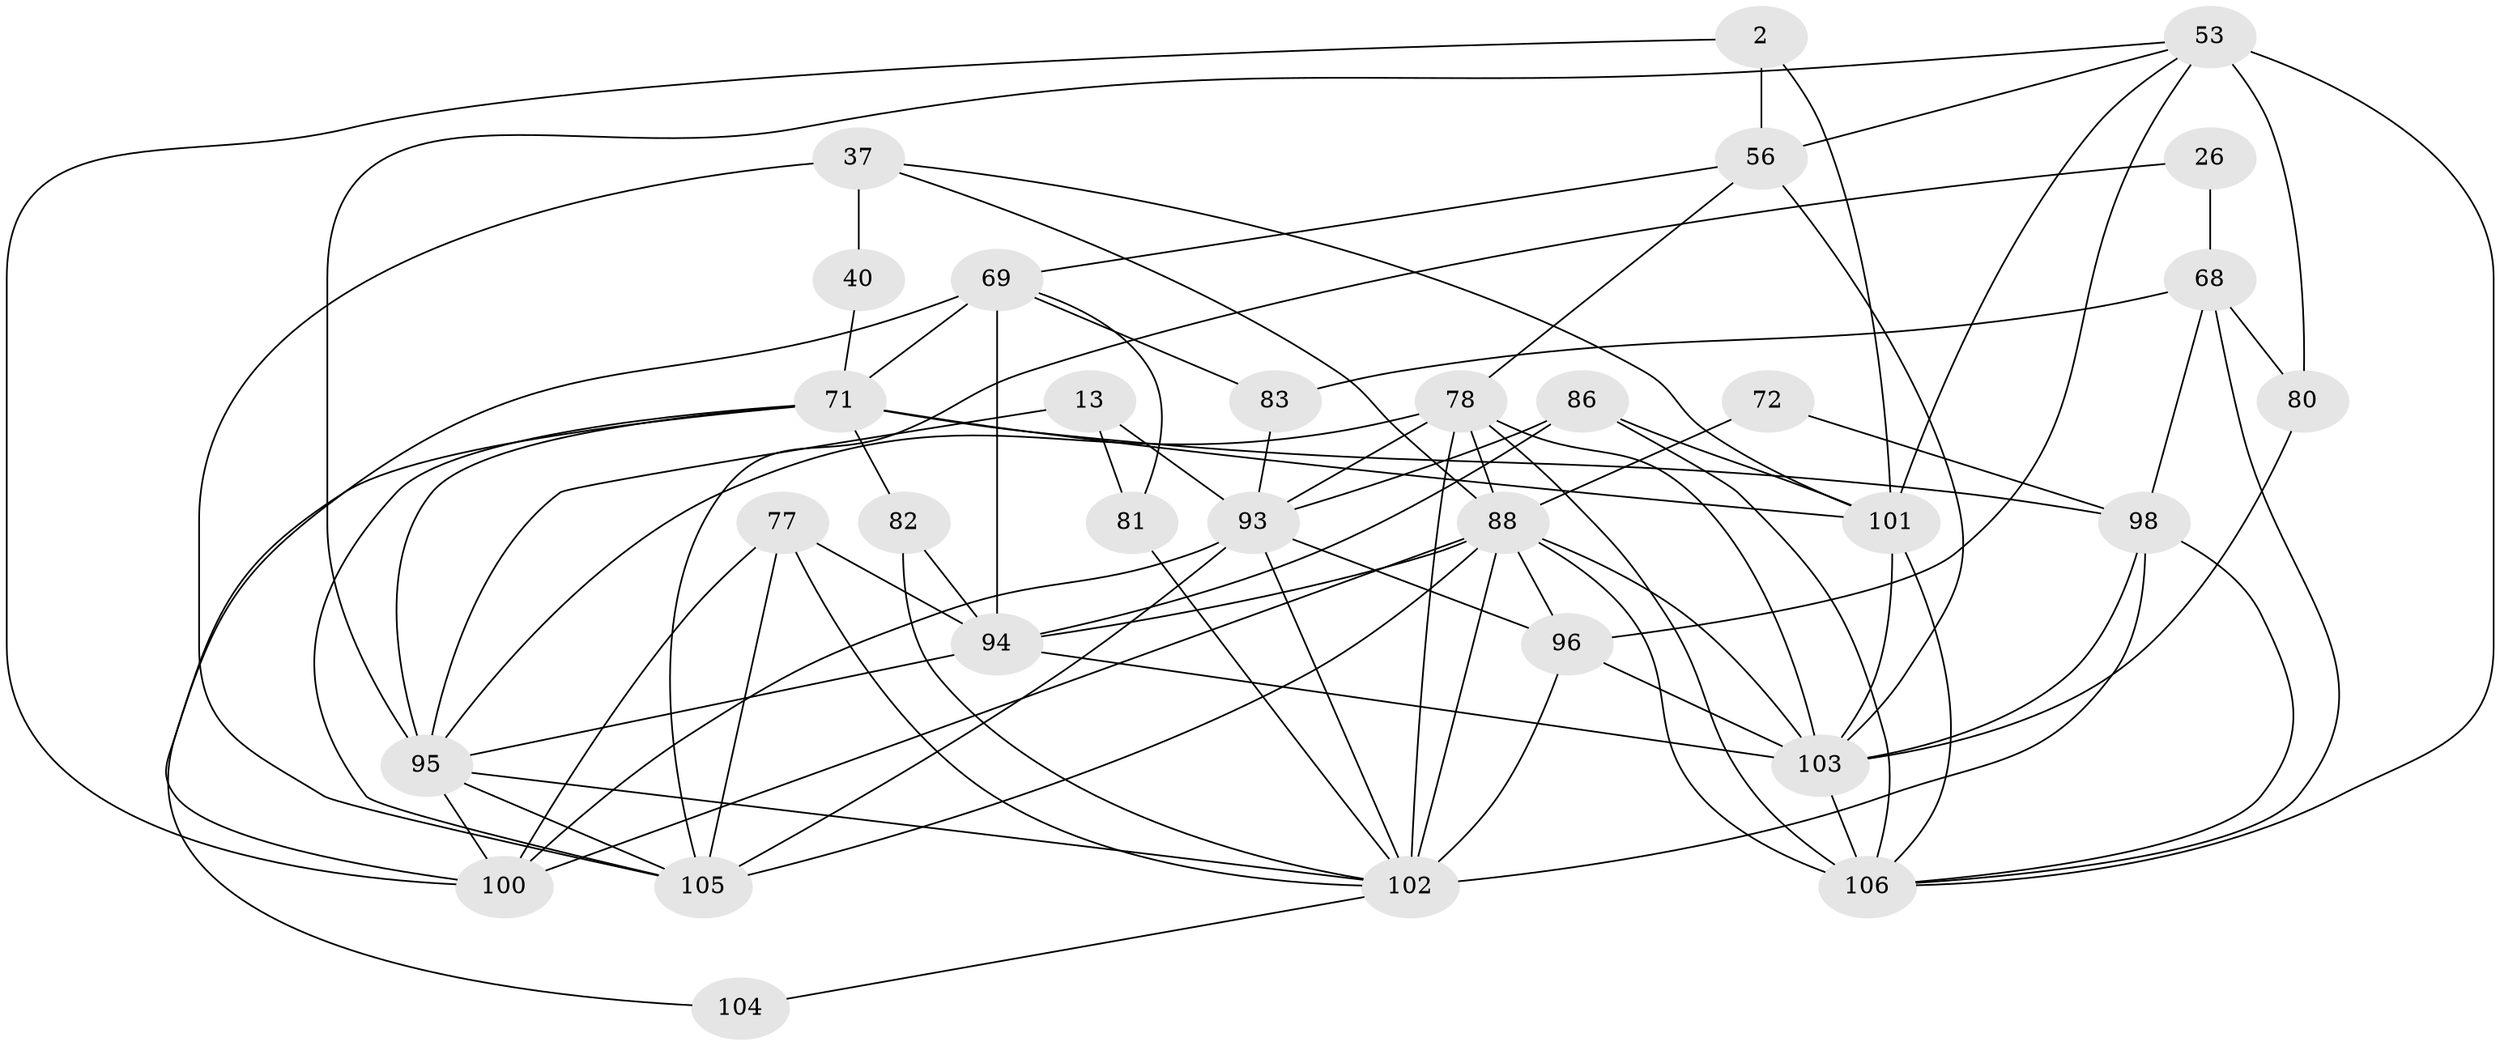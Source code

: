 // original degree distribution, {4: 0.330188679245283, 5: 0.1792452830188679, 7: 0.05660377358490566, 3: 0.25471698113207547, 2: 0.11320754716981132, 6: 0.0660377358490566}
// Generated by graph-tools (version 1.1) at 2025/53/03/04/25 21:53:55]
// undirected, 31 vertices, 83 edges
graph export_dot {
graph [start="1"]
  node [color=gray90,style=filled];
  2;
  13;
  26;
  37;
  40 [super="+5"];
  53 [super="+45+28"];
  56 [super="+47+43"];
  68 [super="+6"];
  69 [super="+57"];
  71 [super="+22+63+52"];
  72;
  77 [super="+65"];
  78 [super="+66"];
  80 [super="+34"];
  81 [super="+1"];
  82;
  83;
  86 [super="+64"];
  88 [super="+74"];
  93 [super="+15+14+21"];
  94 [super="+39+85"];
  95 [super="+24+46+60"];
  96 [super="+55+87+8"];
  98 [super="+89+33"];
  100 [super="+97"];
  101 [super="+49"];
  102 [super="+59+50+99+84"];
  103 [super="+91+32"];
  104;
  105 [super="+76+92"];
  106 [super="+29+18+38"];
  2 -- 100;
  2 -- 101 [weight=2];
  2 -- 56 [weight=2];
  13 -- 93;
  13 -- 81 [weight=2];
  13 -- 95;
  26 -- 105;
  26 -- 68 [weight=2];
  37 -- 40 [weight=2];
  37 -- 101;
  37 -- 105;
  37 -- 88;
  40 -- 71;
  53 -- 106 [weight=2];
  53 -- 56;
  53 -- 80 [weight=2];
  53 -- 101;
  53 -- 95;
  53 -- 96;
  56 -- 69 [weight=2];
  56 -- 78;
  56 -- 103;
  68 -- 80 [weight=2];
  68 -- 83;
  68 -- 98 [weight=2];
  68 -- 106 [weight=2];
  69 -- 71 [weight=3];
  69 -- 81;
  69 -- 83;
  69 -- 100;
  69 -- 94;
  71 -- 101;
  71 -- 98 [weight=3];
  71 -- 104;
  71 -- 82;
  71 -- 95;
  71 -- 105 [weight=2];
  72 -- 98;
  72 -- 88;
  77 -- 102;
  77 -- 105;
  77 -- 100;
  77 -- 94 [weight=2];
  78 -- 95 [weight=3];
  78 -- 93 [weight=3];
  78 -- 102;
  78 -- 106 [weight=2];
  78 -- 103 [weight=2];
  78 -- 88;
  80 -- 103 [weight=3];
  81 -- 102 [weight=2];
  82 -- 94 [weight=3];
  82 -- 102 [weight=2];
  83 -- 93;
  86 -- 101;
  86 -- 93 [weight=3];
  86 -- 94;
  86 -- 106;
  88 -- 96;
  88 -- 94 [weight=2];
  88 -- 105 [weight=2];
  88 -- 100;
  88 -- 102 [weight=3];
  88 -- 103 [weight=2];
  88 -- 106;
  93 -- 100;
  93 -- 105 [weight=3];
  93 -- 96;
  93 -- 102;
  94 -- 95;
  94 -- 103 [weight=2];
  95 -- 105 [weight=2];
  95 -- 102;
  95 -- 100;
  96 -- 102 [weight=3];
  96 -- 103 [weight=6];
  98 -- 106;
  98 -- 102 [weight=2];
  98 -- 103;
  101 -- 106;
  101 -- 103;
  102 -- 104;
  103 -- 106 [weight=4];
}
